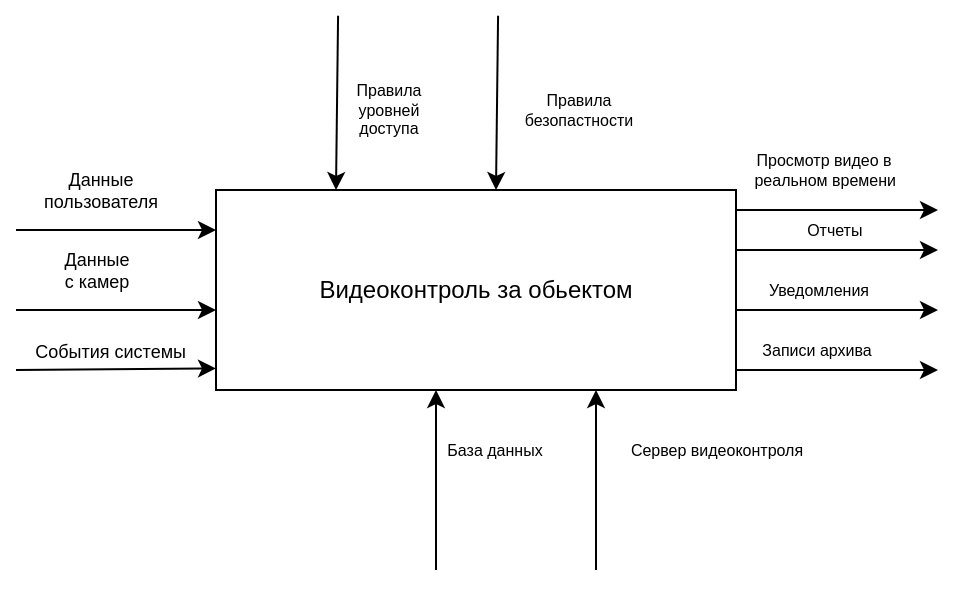 <mxfile version="24.7.14">
  <diagram name="Страница — 1" id="uZZm-RgfxIPgKQClYCut">
    <mxGraphModel dx="410" dy="648" grid="1" gridSize="10" guides="1" tooltips="1" connect="1" arrows="1" fold="1" page="1" pageScale="1" pageWidth="827" pageHeight="1169" math="0" shadow="0">
      <root>
        <mxCell id="0" />
        <mxCell id="1" parent="0" />
        <mxCell id="JuBGMEWNB3KMsNgGW9WW-1" value="Видеоконтроль за обьектом" style="rounded=0;whiteSpace=wrap;html=1;" vertex="1" parent="1">
          <mxGeometry x="340" y="280" width="260" height="100" as="geometry" />
        </mxCell>
        <mxCell id="JuBGMEWNB3KMsNgGW9WW-2" value="" style="endArrow=classic;html=1;rounded=0;" edge="1" parent="1">
          <mxGeometry width="50" height="50" relative="1" as="geometry">
            <mxPoint x="240" y="300" as="sourcePoint" />
            <mxPoint x="340" y="300" as="targetPoint" />
          </mxGeometry>
        </mxCell>
        <mxCell id="JuBGMEWNB3KMsNgGW9WW-3" value="Данные &lt;br style=&quot;font-size: 9px;&quot;&gt;пользователя" style="edgeLabel;html=1;align=center;verticalAlign=middle;resizable=0;points=[];fontSize=9;" vertex="1" connectable="0" parent="JuBGMEWNB3KMsNgGW9WW-2">
          <mxGeometry x="0.255" y="-2" relative="1" as="geometry">
            <mxPoint x="-21" y="-22" as="offset" />
          </mxGeometry>
        </mxCell>
        <mxCell id="JuBGMEWNB3KMsNgGW9WW-4" value="" style="endArrow=classic;html=1;rounded=0;entryX=-0.004;entryY=-0.029;entryDx=0;entryDy=0;entryPerimeter=0;" edge="1" parent="1">
          <mxGeometry width="50" height="50" relative="1" as="geometry">
            <mxPoint x="401.04" y="192.9" as="sourcePoint" />
            <mxPoint x="400.0" y="280.0" as="targetPoint" />
          </mxGeometry>
        </mxCell>
        <mxCell id="JuBGMEWNB3KMsNgGW9WW-5" value="Правила&lt;br style=&quot;font-size: 8px;&quot;&gt;уровней&lt;br style=&quot;font-size: 8px;&quot;&gt;доступа" style="edgeLabel;html=1;align=center;verticalAlign=middle;resizable=0;points=[];fontSize=8;" vertex="1" connectable="0" parent="JuBGMEWNB3KMsNgGW9WW-4">
          <mxGeometry x="0.255" y="-2" relative="1" as="geometry">
            <mxPoint x="27" y="-8" as="offset" />
          </mxGeometry>
        </mxCell>
        <mxCell id="JuBGMEWNB3KMsNgGW9WW-6" value="" style="endArrow=classic;html=1;rounded=0;entryX=-0.002;entryY=0.398;entryDx=0;entryDy=0;entryPerimeter=0;" edge="1" parent="1">
          <mxGeometry width="50" height="50" relative="1" as="geometry">
            <mxPoint x="240" y="340" as="sourcePoint" />
            <mxPoint x="340" y="340.0" as="targetPoint" />
          </mxGeometry>
        </mxCell>
        <mxCell id="JuBGMEWNB3KMsNgGW9WW-7" value="Данные&lt;br style=&quot;font-size: 9px;&quot;&gt;с камер" style="edgeLabel;html=1;align=center;verticalAlign=middle;resizable=0;points=[];fontSize=9;" vertex="1" connectable="0" parent="JuBGMEWNB3KMsNgGW9WW-6">
          <mxGeometry x="0.255" y="-2" relative="1" as="geometry">
            <mxPoint x="-23" y="-22" as="offset" />
          </mxGeometry>
        </mxCell>
        <mxCell id="JuBGMEWNB3KMsNgGW9WW-8" value="" style="endArrow=classic;html=1;rounded=0;entryX=-0.007;entryY=0.892;entryDx=0;entryDy=0;entryPerimeter=0;" edge="1" parent="1">
          <mxGeometry width="50" height="50" relative="1" as="geometry">
            <mxPoint x="240" y="370" as="sourcePoint" />
            <mxPoint x="340.0" y="369.2" as="targetPoint" />
          </mxGeometry>
        </mxCell>
        <mxCell id="JuBGMEWNB3KMsNgGW9WW-9" value="События системы" style="edgeLabel;html=1;align=right;verticalAlign=middle;resizable=0;points=[];fontSize=9;" vertex="1" connectable="0" parent="JuBGMEWNB3KMsNgGW9WW-8">
          <mxGeometry x="0.255" y="-2" relative="1" as="geometry">
            <mxPoint x="22" y="-11" as="offset" />
          </mxGeometry>
        </mxCell>
        <mxCell id="JuBGMEWNB3KMsNgGW9WW-10" value="" style="endArrow=classic;html=1;rounded=0;entryX=-0.004;entryY=-0.029;entryDx=0;entryDy=0;entryPerimeter=0;" edge="1" parent="1">
          <mxGeometry width="50" height="50" relative="1" as="geometry">
            <mxPoint x="481.04" y="192.9" as="sourcePoint" />
            <mxPoint x="480.0" y="280.0" as="targetPoint" />
          </mxGeometry>
        </mxCell>
        <mxCell id="JuBGMEWNB3KMsNgGW9WW-11" value="Правила&lt;br style=&quot;font-size: 8px;&quot;&gt;безопастности" style="edgeLabel;html=1;align=center;verticalAlign=middle;resizable=0;points=[];fontSize=8;" vertex="1" connectable="0" parent="JuBGMEWNB3KMsNgGW9WW-10">
          <mxGeometry x="0.255" y="-2" relative="1" as="geometry">
            <mxPoint x="42" y="-8" as="offset" />
          </mxGeometry>
        </mxCell>
        <mxCell id="JuBGMEWNB3KMsNgGW9WW-12" value="" style="endArrow=classic;html=1;rounded=0;entryX=0.004;entryY=0.8;entryDx=0;entryDy=0;entryPerimeter=0;" edge="1" parent="1">
          <mxGeometry width="50" height="50" relative="1" as="geometry">
            <mxPoint x="600" y="290" as="sourcePoint" />
            <mxPoint x="701" y="290" as="targetPoint" />
          </mxGeometry>
        </mxCell>
        <mxCell id="JuBGMEWNB3KMsNgGW9WW-13" value="Просмотр видео в&amp;nbsp;&lt;br style=&quot;font-size: 8px;&quot;&gt;&lt;div style=&quot;text-align: justify; font-size: 8px;&quot;&gt;реальном времени&lt;/div&gt;" style="edgeLabel;html=1;align=right;verticalAlign=middle;resizable=0;points=[];fontSize=8;" vertex="1" connectable="0" parent="JuBGMEWNB3KMsNgGW9WW-12">
          <mxGeometry x="0.255" y="-2" relative="1" as="geometry">
            <mxPoint x="17" y="-22" as="offset" />
          </mxGeometry>
        </mxCell>
        <mxCell id="JuBGMEWNB3KMsNgGW9WW-14" value="" style="endArrow=classic;html=1;rounded=0;entryX=0.004;entryY=0.8;entryDx=0;entryDy=0;entryPerimeter=0;" edge="1" parent="1">
          <mxGeometry width="50" height="50" relative="1" as="geometry">
            <mxPoint x="600" y="370" as="sourcePoint" />
            <mxPoint x="701" y="370" as="targetPoint" />
          </mxGeometry>
        </mxCell>
        <mxCell id="JuBGMEWNB3KMsNgGW9WW-15" value="&lt;div style=&quot;text-align: justify;&quot;&gt;Записи архива&lt;/div&gt;" style="edgeLabel;html=1;align=center;verticalAlign=middle;resizable=0;points=[];fontSize=8;" vertex="1" connectable="0" parent="JuBGMEWNB3KMsNgGW9WW-14">
          <mxGeometry x="0.255" y="-2" relative="1" as="geometry">
            <mxPoint x="-24" y="-12" as="offset" />
          </mxGeometry>
        </mxCell>
        <mxCell id="JuBGMEWNB3KMsNgGW9WW-16" value="" style="endArrow=classic;html=1;rounded=0;entryX=0.004;entryY=0.8;entryDx=0;entryDy=0;entryPerimeter=0;" edge="1" parent="1">
          <mxGeometry width="50" height="50" relative="1" as="geometry">
            <mxPoint x="600" y="310" as="sourcePoint" />
            <mxPoint x="701" y="310" as="targetPoint" />
          </mxGeometry>
        </mxCell>
        <mxCell id="JuBGMEWNB3KMsNgGW9WW-17" value="&lt;div style=&quot;text-align: justify;&quot;&gt;Отчеты&amp;nbsp;&lt;/div&gt;" style="edgeLabel;html=1;align=center;verticalAlign=middle;resizable=0;points=[];fontSize=8;" vertex="1" connectable="0" parent="JuBGMEWNB3KMsNgGW9WW-16">
          <mxGeometry x="0.255" y="-2" relative="1" as="geometry">
            <mxPoint x="-14" y="-12" as="offset" />
          </mxGeometry>
        </mxCell>
        <mxCell id="JuBGMEWNB3KMsNgGW9WW-18" value="" style="endArrow=classic;html=1;rounded=0;entryX=0.004;entryY=0.8;entryDx=0;entryDy=0;entryPerimeter=0;" edge="1" parent="1">
          <mxGeometry width="50" height="50" relative="1" as="geometry">
            <mxPoint x="600" y="340" as="sourcePoint" />
            <mxPoint x="701" y="340" as="targetPoint" />
          </mxGeometry>
        </mxCell>
        <mxCell id="JuBGMEWNB3KMsNgGW9WW-19" value="&lt;div style=&quot;text-align: justify;&quot;&gt;Уведомления&lt;/div&gt;" style="edgeLabel;html=1;align=center;verticalAlign=middle;resizable=0;points=[];fontSize=8;" vertex="1" connectable="0" parent="JuBGMEWNB3KMsNgGW9WW-18">
          <mxGeometry x="0.255" y="-2" relative="1" as="geometry">
            <mxPoint x="-23" y="-12" as="offset" />
          </mxGeometry>
        </mxCell>
        <mxCell id="JuBGMEWNB3KMsNgGW9WW-20" value="" style="endArrow=classic;html=1;rounded=0;entryX=0.079;entryY=1.026;entryDx=0;entryDy=0;entryPerimeter=0;" edge="1" parent="1">
          <mxGeometry width="50" height="50" relative="1" as="geometry">
            <mxPoint x="450" y="470" as="sourcePoint" />
            <mxPoint x="450" y="380" as="targetPoint" />
          </mxGeometry>
        </mxCell>
        <mxCell id="JuBGMEWNB3KMsNgGW9WW-21" value="База данных" style="edgeLabel;html=1;align=center;verticalAlign=middle;resizable=0;points=[];fontSize=8;" vertex="1" connectable="0" parent="JuBGMEWNB3KMsNgGW9WW-20">
          <mxGeometry x="0.255" y="-2" relative="1" as="geometry">
            <mxPoint x="27" y="-4" as="offset" />
          </mxGeometry>
        </mxCell>
        <mxCell id="JuBGMEWNB3KMsNgGW9WW-22" value="" style="endArrow=classic;html=1;rounded=0;entryX=0.079;entryY=1.026;entryDx=0;entryDy=0;entryPerimeter=0;" edge="1" parent="1">
          <mxGeometry width="50" height="50" relative="1" as="geometry">
            <mxPoint x="530" y="470" as="sourcePoint" />
            <mxPoint x="530" y="380" as="targetPoint" />
          </mxGeometry>
        </mxCell>
        <mxCell id="JuBGMEWNB3KMsNgGW9WW-23" value="Сервер видеоконтроля" style="edgeLabel;html=1;align=center;verticalAlign=middle;resizable=0;points=[];fontSize=8;" vertex="1" connectable="0" parent="JuBGMEWNB3KMsNgGW9WW-22">
          <mxGeometry x="0.255" y="-2" relative="1" as="geometry">
            <mxPoint x="58" y="-4" as="offset" />
          </mxGeometry>
        </mxCell>
      </root>
    </mxGraphModel>
  </diagram>
</mxfile>
